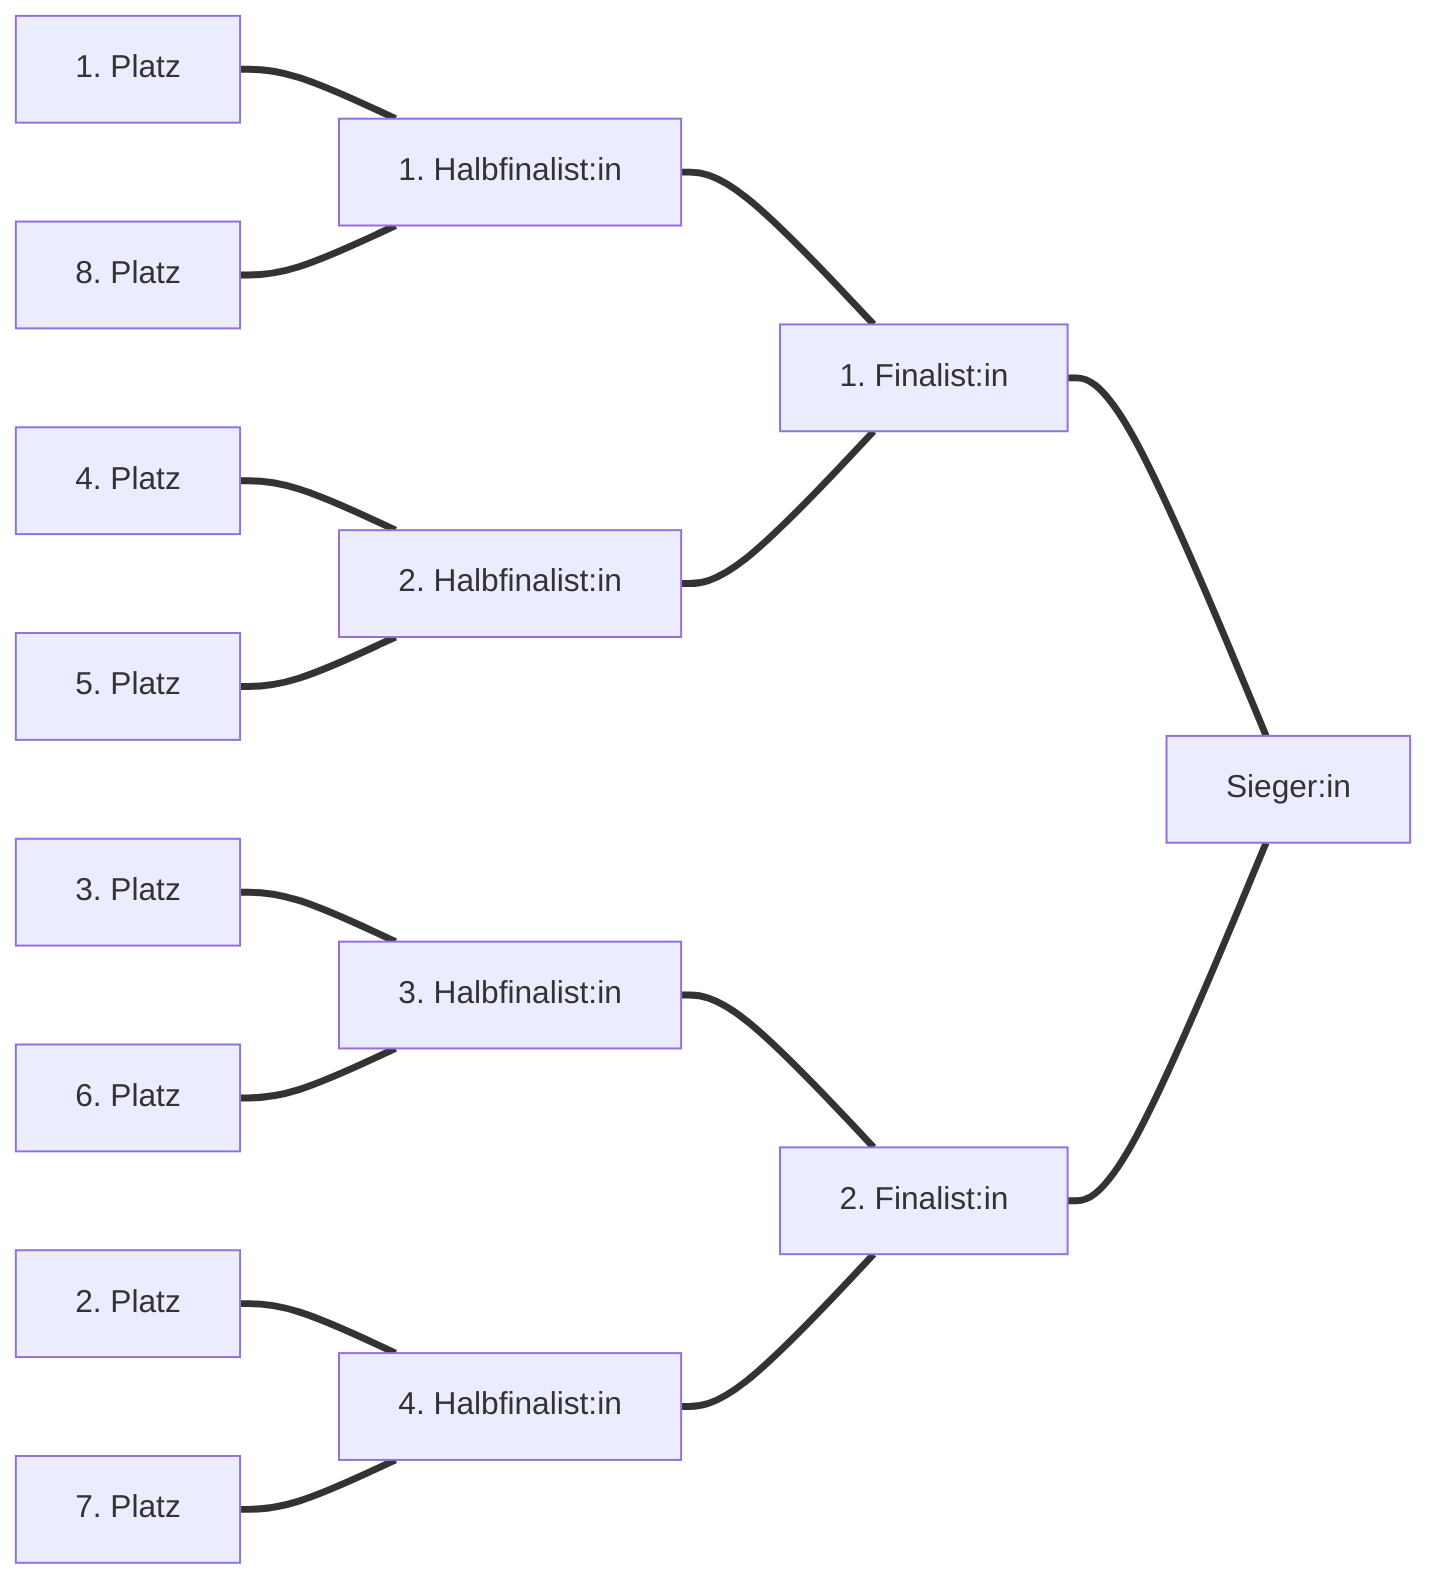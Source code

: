flowchart LR
  p1[1. Platz] === s1[1. Halbfinalist:in]
  p8[8. Platz] === s1
  p4[4. Platz] === s2[2. Halbfinalist:in]
  p5[5. Platz] === s2
  p3[3. Platz] === s3[3. Halbfinalist:in]
  p6[6. Platz] === s3
  p2[2. Platz] === s4[4. Halbfinalist:in]
  p7[7. Platz] === s4
  s1 === f1[1. Finalist:in]
  s2 === f1
  s3 === f2[2. Finalist:in]
  s4 === f2
  f1 === w[Sieger:in]
  f2 === w
